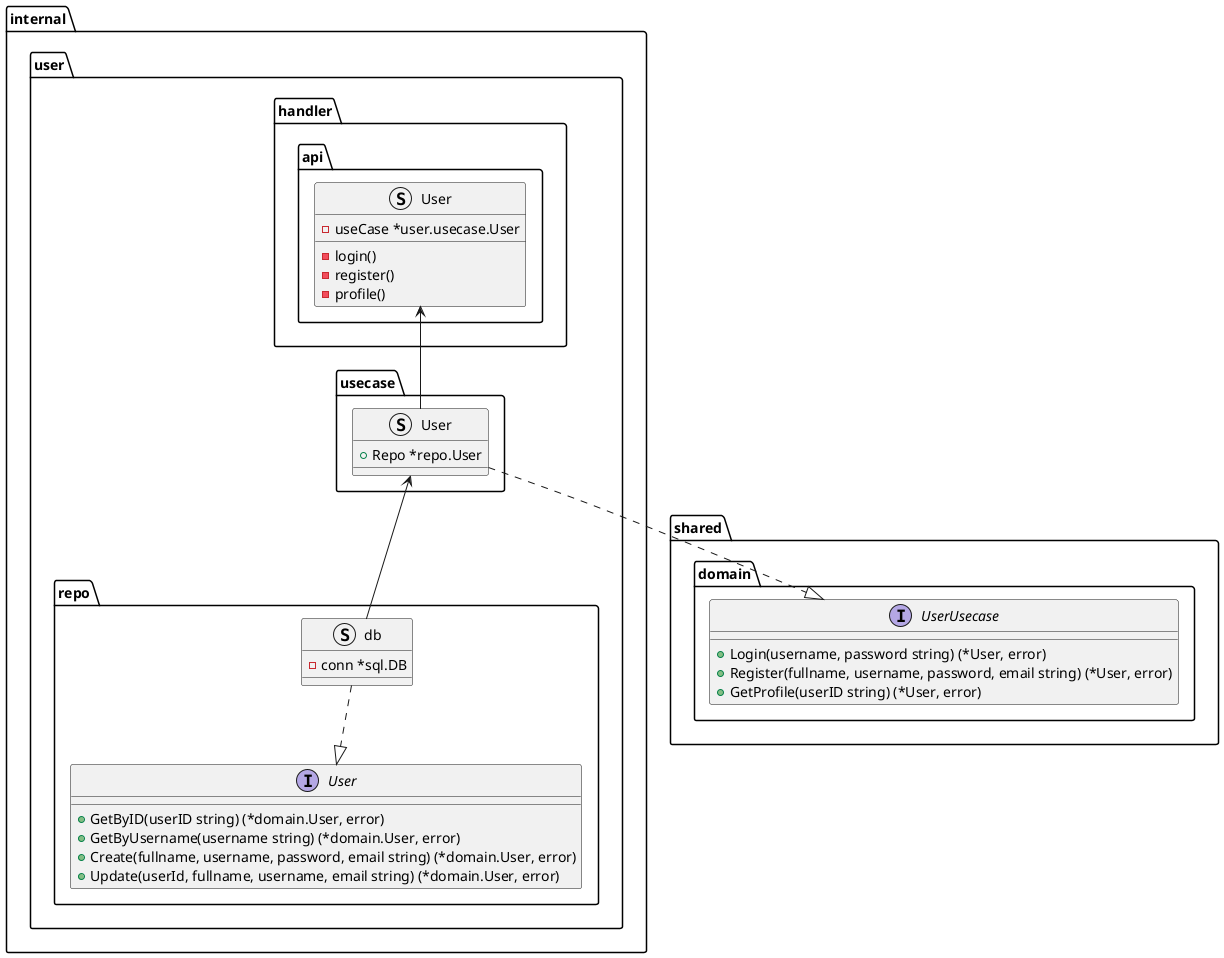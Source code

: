 @startuml

interface shared.domain.UserUsecase{
    +Login(username, password string) (*User, error)
    +Register(fullname, username, password, email string) (*User, error)
    +GetProfile(userID string) (*User, error)
}
interface internal.user.repo.User{
    +GetByID(userID string) (*domain.User, error)
    +GetByUsername(username string) (*domain.User, error)
    +Create(fullname, username, password, email string) (*domain.User, error)
    +Update(userId, fullname, username, email string) (*domain.User, error)
}
struct internal.user.repo.db{
    -conn *sql.DB
}
struct internal.user.usecase.User{
    +Repo *repo.User
}
struct internal.user.handler.api.User{
    -useCase *user.usecase.User
    -login()
    -register()
    -profile()
}

internal.user.repo.db ..|> internal.user.repo.User
internal.user.usecase.User ..|> shared.domain.UserUsecase
internal.user.usecase.User <-- internal.user.repo.db
internal.user.handler.api.User <-- internal.user.usecase.User

@enduml